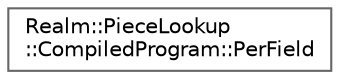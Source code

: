 digraph "Graphical Class Hierarchy"
{
 // LATEX_PDF_SIZE
  bgcolor="transparent";
  edge [fontname=Helvetica,fontsize=10,labelfontname=Helvetica,labelfontsize=10];
  node [fontname=Helvetica,fontsize=10,shape=box,height=0.2,width=0.4];
  rankdir="LR";
  Node0 [id="Node000000",label="Realm::PieceLookup\l::CompiledProgram::PerField",height=0.2,width=0.4,color="grey40", fillcolor="white", style="filled",URL="$structRealm_1_1PieceLookup_1_1CompiledProgram_1_1PerField.html",tooltip=" "];
}
